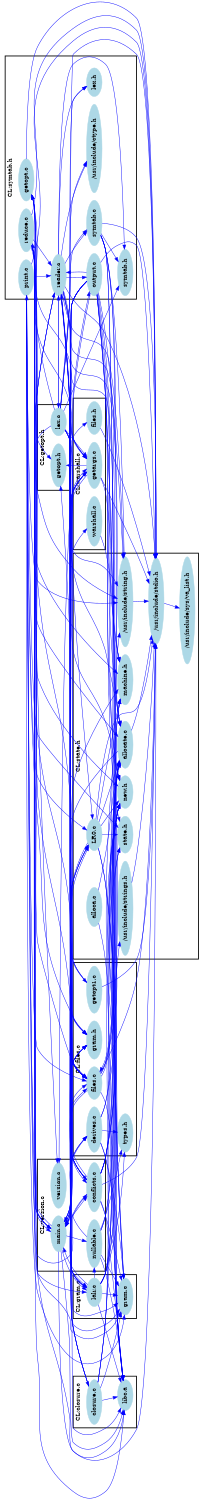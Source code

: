 digraph G {
size = "10,10";
rotate = 90;
subgraph cluster0 {
label = "CL:gram.c";
color = black;
style = bold;
"gram.c"[label="gram.c",shape=ellipse,color=lightblue,fontcolor=black,style=filled];
"lalr.c"[label="lalr.c",shape=ellipse,color=lightblue,fontcolor=black,style=filled];
}
subgraph cluster1 {
label = "CL:state.h";
color = black;
style = bold;
"state.h"[label="state.h",shape=ellipse,color=lightblue,fontcolor=black,style=filled];
"LR0.c"[label="LR0.c",shape=ellipse,color=lightblue,fontcolor=black,style=filled];
"new.h"[label="new.h",shape=ellipse,color=lightblue,fontcolor=black,style=filled];
"machine.h"[label="machine.h",shape=ellipse,color=lightblue,fontcolor=black,style=filled];
"/usr/include/stdio.h"[label="/usr/include/stdio.h",shape=ellipse,color=lightblue,fontcolor=black,style=filled];
"alloca.c"[label="alloca.c",shape=ellipse,color=lightblue,fontcolor=black,style=filled];
"allocate.c"[label="allocate.c",shape=ellipse,color=lightblue,fontcolor=black,style=filled];
"/usr/include/strings.h"[label="/usr/include/strings.h",shape=ellipse,color=lightblue,fontcolor=black,style=filled];
"/usr/include/sys/va_list.h"[label="/usr/include/sys/va_list.h",shape=ellipse,color=lightblue,fontcolor=black,style=filled];
"/usr/include/string.h"[label="/usr/include/string.h",shape=ellipse,color=lightblue,fontcolor=black,style=filled];
}
subgraph cluster2 {
label = "CL:closure.c";
color = black;
style = bold;
"closure.c"[label="closure.c",shape=ellipse,color=lightblue,fontcolor=black,style=filled];
"libc.a"[label="libc.a",shape=ellipse,color=lightblue,fontcolor=black,style=filled];
}
subgraph cluster3 {
label = "CL:version.c";
color = black;
style = bold;
"version.c"[label="version.c",shape=ellipse,color=lightblue,fontcolor=black,style=filled];
"conflicts.c"[label="conflicts.c",shape=ellipse,color=lightblue,fontcolor=black,style=filled];
"main.c"[label="main.c",shape=ellipse,color=lightblue,fontcolor=black,style=filled];
"nullable.c"[label="nullable.c",shape=ellipse,color=lightblue,fontcolor=black,style=filled];
}
subgraph cluster4 {
label = "CL:warshall.c";
color = black;
style = bold;
"warshall.c"[label="warshall.c",shape=ellipse,color=lightblue,fontcolor=black,style=filled];
"files.h"[label="files.h",shape=ellipse,color=lightblue,fontcolor=black,style=filled];
"getargs.c"[label="getargs.c",shape=ellipse,color=lightblue,fontcolor=black,style=filled];
}
subgraph cluster5 {
label = "CL:files.c";
color = black;
style = bold;
"files.c"[label="files.c",shape=ellipse,color=lightblue,fontcolor=black,style=filled];
"gram.h"[label="gram.h",shape=ellipse,color=lightblue,fontcolor=black,style=filled];
"derives.c"[label="derives.c",shape=ellipse,color=lightblue,fontcolor=black,style=filled];
"getopt1.c"[label="getopt1.c",shape=ellipse,color=lightblue,fontcolor=black,style=filled];
"types.h"[label="types.h",shape=ellipse,color=lightblue,fontcolor=black,style=filled];
}
subgraph cluster6 {
label = "CL:getopt.h";
color = black;
style = bold;
"getopt.h"[label="getopt.h",shape=ellipse,color=lightblue,fontcolor=black,style=filled];
"lex.c"[label="lex.c",shape=ellipse,color=lightblue,fontcolor=black,style=filled];
}
subgraph cluster7 {
label = "CL:symtab.h";
color = black;
style = bold;
"symtab.h"[label="symtab.h",shape=ellipse,color=lightblue,fontcolor=black,style=filled];
"getopt.c"[label="getopt.c",shape=ellipse,color=lightblue,fontcolor=black,style=filled];
"reader.c"[label="reader.c",shape=ellipse,color=lightblue,fontcolor=black,style=filled];
"lex.h"[label="lex.h",shape=ellipse,color=lightblue,fontcolor=black,style=filled];
"print.c"[label="print.c",shape=ellipse,color=lightblue,fontcolor=black,style=filled];
"/usr/include/ctype.h"[label="/usr/include/ctype.h",shape=ellipse,color=lightblue,fontcolor=black,style=filled];
"symtab.c"[label="symtab.c",shape=ellipse,color=lightblue,fontcolor=black,style=filled];
"reduce.c"[label="reduce.c",shape=ellipse,color=lightblue,fontcolor=black,style=filled];
"output.c"[label="output.c",shape=ellipse,color=lightblue,fontcolor=black,style=filled];
}
"LR0.c" -> "state.h"[color=blue,font=6];
"LR0.c" -> "new.h"[color=blue,font=6];
"LR0.c" -> "machine.h"[color=blue,font=6];
"LR0.c" -> "/usr/include/stdio.h"[color=blue,font=6];
"LR0.c" -> "main.c"[color=blue,font=6];
"LR0.c" -> "gram.c"[color=blue,font=6];
"LR0.c" -> "allocate.c"[color=blue,font=6];
"LR0.c" -> "closure.c"[color=blue,font=6];
"LR0.c" -> "libc.a"[color=blue,font=6];
"/usr/include/stdio.h" -> "/usr/include/sys/va_list.h"[color=blue,font=6];
"/usr/include/strings.h" -> "/usr/include/stdio.h"[color=blue,font=6];
"/usr/include/string.h" -> "/usr/include/stdio.h"[color=blue,font=6];
"alloca.c" -> "allocate.c"[color=blue,font=6];
"alloca.c" -> "libc.a"[color=blue,font=6];
"allocate.c" -> "/usr/include/stdio.h"[color=blue,font=6];
"allocate.c" -> "files.c"[color=blue,font=6];
"allocate.c" -> "main.c"[color=blue,font=6];
"closure.c" -> "new.h"[color=blue,font=6];
"closure.c" -> "machine.h"[color=blue,font=6];
"closure.c" -> "gram.h"[color=blue,font=6];
"closure.c" -> "gram.c"[color=blue,font=6];
"closure.c" -> "libc.a"[color=blue,font=6];
"closure.c" -> "allocate.c"[color=blue,font=6];
"closure.c" -> "warshall.c"[color=blue,font=6];
"closure.c" -> "derives.c"[color=blue,font=6];
"files.h" -> "/usr/include/stdio.h"[color=blue,font=6];
"conflicts.c" -> "/usr/include/stdio.h"[color=blue,font=6];
"conflicts.c" -> "machine.h"[color=blue,font=6];
"conflicts.c" -> "state.h"[color=blue,font=6];
"conflicts.c" -> "gram.h"[color=blue,font=6];
"conflicts.c" -> "new.h"[color=blue,font=6];
"conflicts.c" -> "getargs.c"[color=blue,font=6];
"conflicts.c" -> "libc.a"[color=blue,font=6];
"conflicts.c" -> "files.c"[color=blue,font=6];
"conflicts.c" -> "lalr.c"[color=blue,font=6];
"conflicts.c" -> "gram.c"[color=blue,font=6];
"conflicts.c" -> "allocate.c"[color=blue,font=6];
"conflicts.c" -> "/usr/include/strings.h"[color=blue,font=6];
"conflicts.c" -> "LR0.c"[color=blue,font=6];
"conflicts.c" -> "reader.c"[color=blue,font=6];
"derives.c" -> "new.h"[color=blue,font=6];
"derives.c" -> "types.h"[color=blue,font=6];
"derives.c" -> "gram.c"[color=blue,font=6];
"derives.c" -> "libc.a"[color=blue,font=6];
"derives.c" -> "allocate.c"[color=blue,font=6];
"files.c" -> "/usr/include/stdio.h"[color=blue,font=6];
"files.c" -> "files.h"[color=blue,font=6];
"files.c" -> "new.h"[color=blue,font=6];
"files.c" -> "/usr/include/string.h"[color=blue,font=6];
"files.c" -> "getargs.c"[color=blue,font=6];
"files.c" -> "libc.a"[color=blue,font=6];
"files.c" -> "allocate.c"[color=blue,font=6];
"files.c" -> "main.c"[color=blue,font=6];
"getargs.c" -> "/usr/include/stdio.h"[color=blue,font=6];
"getargs.c" -> "getopt.h"[color=blue,font=6];
"getargs.c" -> "main.c"[color=blue,font=6];
"getargs.c" -> "files.c"[color=blue,font=6];
"getargs.c" -> "getopt.c"[color=blue,font=6];
"getargs.c" -> "libc.a"[color=blue,font=6];
"getargs.c" -> "version.c"[color=blue,font=6];
"getargs.c" -> "getopt1.c"[color=blue,font=6];
"getopt.c" -> "/usr/include/stdio.h"[color=blue,font=6];
"getopt.c" -> "getopt.h"[color=blue,font=6];
"getopt.c" -> "libc.a"[color=blue,font=6];
"getopt.c" -> "/usr/include/string.h"[color=blue,font=6];
"getopt.c" -> "files.c"[color=blue,font=6];
"getopt1.c" -> "getopt.h"[color=blue,font=6];
"getopt1.c" -> "/usr/include/stdio.h"[color=blue,font=6];
"getopt1.c" -> "getopt.c"[color=blue,font=6];
"lalr.c" -> "new.h"[color=blue,font=6];
"lalr.c" -> "types.h"[color=blue,font=6];
"lalr.c" -> "machine.h"[color=blue,font=6];
"lalr.c" -> "state.h"[color=blue,font=6];
"lalr.c" -> "gram.h"[color=blue,font=6];
"lalr.c" -> "libc.a"[color=blue,font=6];
"lalr.c" -> "allocate.c"[color=blue,font=6];
"lalr.c" -> "gram.c"[color=blue,font=6];
"lalr.c" -> "nullable.c"[color=blue,font=6];
"lalr.c" -> "LR0.c"[color=blue,font=6];
"lalr.c" -> "main.c"[color=blue,font=6];
"lalr.c" -> "derives.c"[color=blue,font=6];
"lex.c" -> "symtab.h"[color=blue,font=6];
"lex.c" -> "/usr/include/stdio.h"[color=blue,font=6];
"lex.c" -> "lex.h"[color=blue,font=6];
"lex.c" -> "/usr/include/ctype.h"[color=blue,font=6];
"lex.c" -> "new.h"[color=blue,font=6];
"lex.c" -> "/usr/include/string.h"[color=blue,font=6];
"lex.c" -> "main.c"[color=blue,font=6];
"lex.c" -> "files.c"[color=blue,font=6];
"lex.c" -> "reader.c"[color=blue,font=6];
"lex.c" -> "getargs.c"[color=blue,font=6];
"lex.c" -> "symtab.c"[color=blue,font=6];
"lex.c" -> "getopt.c"[color=blue,font=6];
"lex.c" -> "gram.c"[color=blue,font=6];
"lex.c" -> "allocate.c"[color=blue,font=6];
"main.c" -> "/usr/include/stdio.h"[color=blue,font=6];
"main.c" -> "machine.h"[color=blue,font=6];
"main.c" -> "getargs.c"[color=blue,font=6];
"main.c" -> "print.c"[color=blue,font=6];
"main.c" -> "files.c"[color=blue,font=6];
"main.c" -> "reader.c"[color=blue,font=6];
"main.c" -> "derives.c"[color=blue,font=6];
"main.c" -> "libc.a"[color=blue,font=6];
"main.c" -> "reduce.c"[color=blue,font=6];
"main.c" -> "LR0.c"[color=blue,font=6];
"main.c" -> "nullable.c"[color=blue,font=6];
"main.c" -> "conflicts.c"[color=blue,font=6];
"main.c" -> "output.c"[color=blue,font=6];
"main.c" -> "lalr.c"[color=blue,font=6];
"nullable.c" -> "types.h"[color=blue,font=6];
"nullable.c" -> "new.h"[color=blue,font=6];
"nullable.c" -> "gram.h"[color=blue,font=6];
"nullable.c" -> "libc.a"[color=blue,font=6];
"nullable.c" -> "gram.c"[color=blue,font=6];
"nullable.c" -> "allocate.c"[color=blue,font=6];
"output.c" -> "/usr/include/stdio.h"[color=blue,font=6];
"output.c" -> "new.h"[color=blue,font=6];
"output.c" -> "state.h"[color=blue,font=6];
"output.c" -> "gram.h"[color=blue,font=6];
"output.c" -> "machine.h"[color=blue,font=6];
"output.c" -> "gram.c"[color=blue,font=6];
"output.c" -> "lalr.c"[color=blue,font=6];
"output.c" -> "files.c"[color=blue,font=6];
"output.c" -> "LR0.c"[color=blue,font=6];
"output.c" -> "getargs.c"[color=blue,font=6];
"output.c" -> "allocate.c"[color=blue,font=6];
"output.c" -> "reader.c"[color=blue,font=6];
"output.c" -> "libc.a"[color=blue,font=6];
"output.c" -> "conflicts.c"[color=blue,font=6];
"output.c" -> "main.c"[color=blue,font=6];
"output.c" -> "/usr/include/string.h"[color=blue,font=6];
"print.c" -> "state.h"[color=blue,font=6];
"print.c" -> "/usr/include/stdio.h"[color=blue,font=6];
"print.c" -> "gram.h"[color=blue,font=6];
"print.c" -> "gram.c"[color=blue,font=6];
"print.c" -> "conflicts.c"[color=blue,font=6];
"print.c" -> "reader.c"[color=blue,font=6];
"print.c" -> "files.c"[color=blue,font=6];
"print.c" -> "lalr.c"[color=blue,font=6];
"print.c" -> "LR0.c"[color=blue,font=6];
"print.c" -> "/usr/include/string.h"[color=blue,font=6];
"reader.c" -> "lex.h"[color=blue,font=6];
"reader.c" -> "/usr/include/stdio.h"[color=blue,font=6];
"reader.c" -> "/usr/include/ctype.h"[color=blue,font=6];
"reader.c" -> "new.h"[color=blue,font=6];
"reader.c" -> "symtab.h"[color=blue,font=6];
"reader.c" -> "gram.h"[color=blue,font=6];
"reader.c" -> "machine.h"[color=blue,font=6];
"reader.c" -> "main.c"[color=blue,font=6];
"reader.c" -> "files.c"[color=blue,font=6];
"reader.c" -> "allocate.c"[color=blue,font=6];
"reader.c" -> "gram.c"[color=blue,font=6];
"reader.c" -> "lex.c"[color=blue,font=6];
"reader.c" -> "/usr/include/string.h"[color=blue,font=6];
"reader.c" -> "getargs.c"[color=blue,font=6];
"reader.c" -> "conflicts.c"[color=blue,font=6];
"reader.c" -> "symtab.c"[color=blue,font=6];
"reader.c" -> "version.c"[color=blue,font=6];
"reader.c" -> "libc.a"[color=blue,font=6];
"reader.c" -> "output.c"[color=blue,font=6];
"reduce.c" -> "/usr/include/stdio.h"[color=blue,font=6];
"reduce.c" -> "machine.h"[color=blue,font=6];
"reduce.c" -> "gram.h"[color=blue,font=6];
"reduce.c" -> "new.h"[color=blue,font=6];
"reduce.c" -> "gram.c"[color=blue,font=6];
"reduce.c" -> "allocate.c"[color=blue,font=6];
"reduce.c" -> "libc.a"[color=blue,font=6];
"reduce.c" -> "main.c"[color=blue,font=6];
"reduce.c" -> "reader.c"[color=blue,font=6];
"reduce.c" -> "files.c"[color=blue,font=6];
"reduce.c" -> "getargs.c"[color=blue,font=6];
"symtab.c" -> "new.h"[color=blue,font=6];
"symtab.c" -> "symtab.h"[color=blue,font=6];
"symtab.c" -> "/usr/include/stdio.h"[color=blue,font=6];
"symtab.c" -> "allocate.c"[color=blue,font=6];
"symtab.c" -> "gram.c"[color=blue,font=6];
"symtab.c" -> "/usr/include/string.h"[color=blue,font=6];
"symtab.c" -> "libc.a"[color=blue,font=6];
"warshall.c" -> "machine.h"[color=blue,font=6];
}